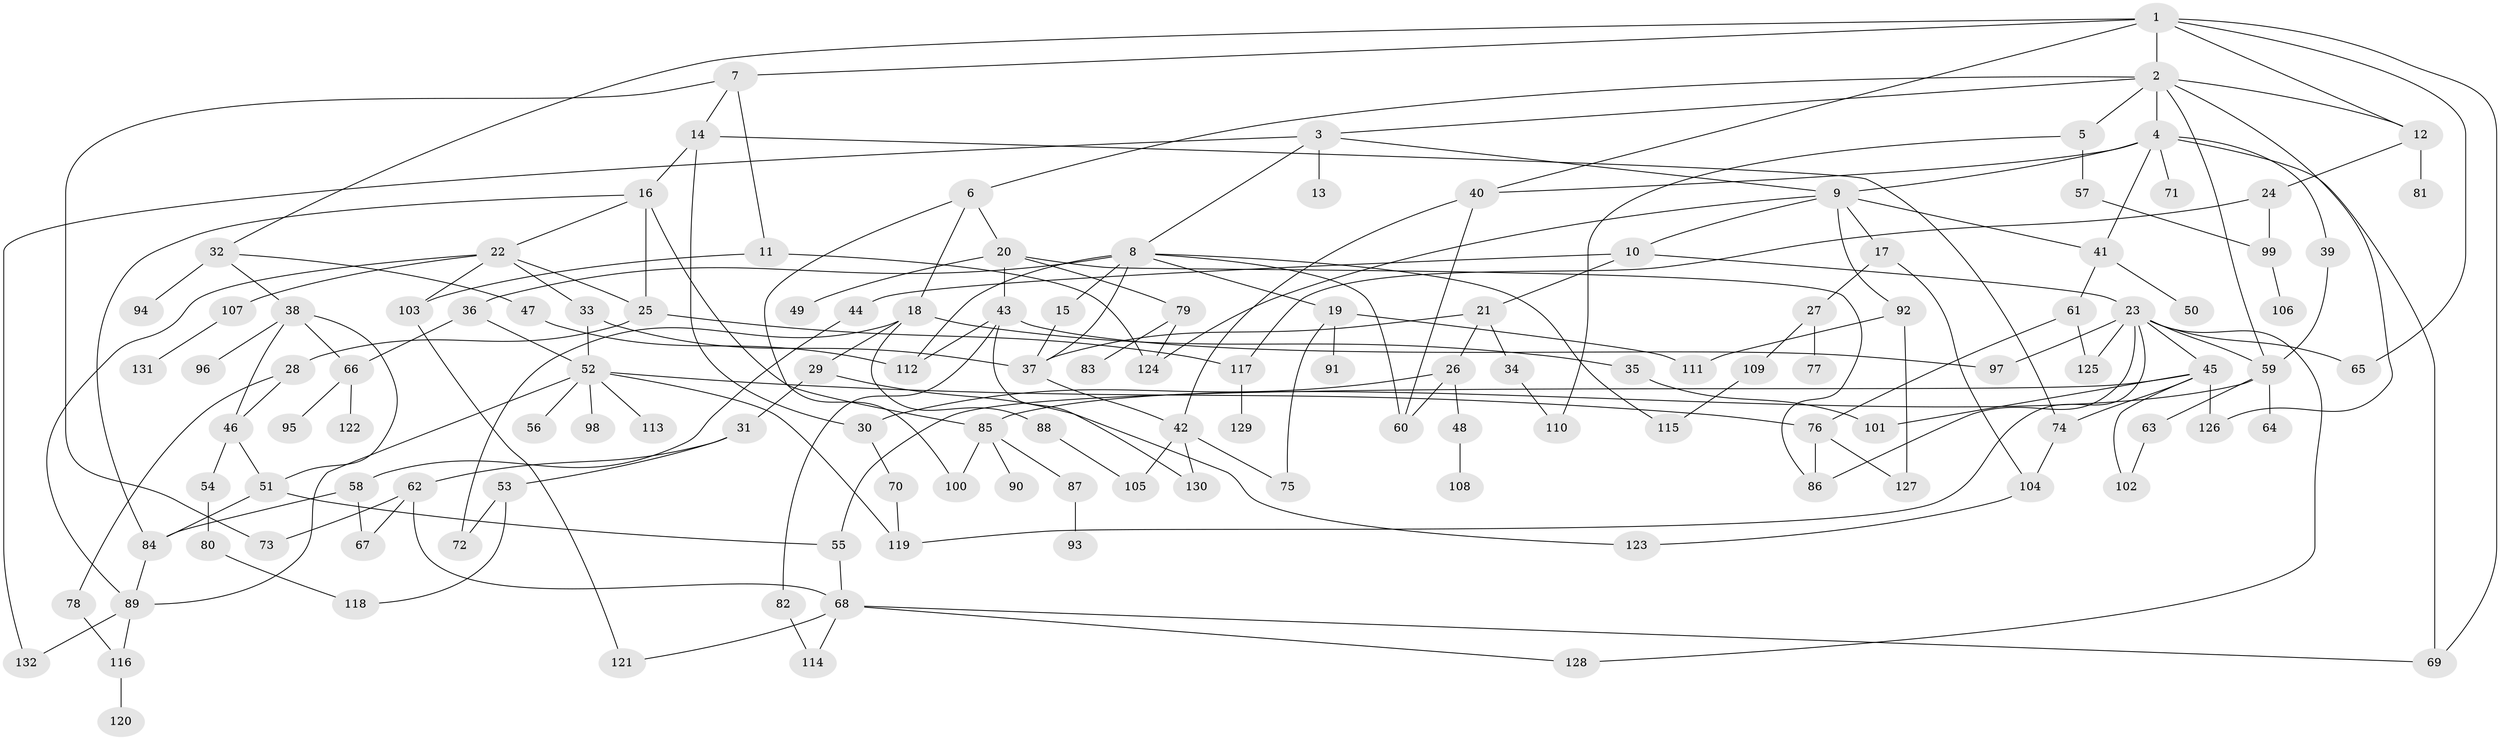 // coarse degree distribution, {14: 0.015151515151515152, 4: 0.10606060606060606, 3: 0.24242424242424243, 7: 0.06060606060606061, 5: 0.10606060606060606, 6: 0.045454545454545456, 1: 0.12121212121212122, 2: 0.22727272727272727, 9: 0.045454545454545456, 8: 0.030303030303030304}
// Generated by graph-tools (version 1.1) at 2025/46/03/06/25 01:46:56]
// undirected, 132 vertices, 196 edges
graph export_dot {
graph [start="1"]
  node [color=gray90,style=filled];
  1;
  2;
  3;
  4;
  5;
  6;
  7;
  8;
  9;
  10;
  11;
  12;
  13;
  14;
  15;
  16;
  17;
  18;
  19;
  20;
  21;
  22;
  23;
  24;
  25;
  26;
  27;
  28;
  29;
  30;
  31;
  32;
  33;
  34;
  35;
  36;
  37;
  38;
  39;
  40;
  41;
  42;
  43;
  44;
  45;
  46;
  47;
  48;
  49;
  50;
  51;
  52;
  53;
  54;
  55;
  56;
  57;
  58;
  59;
  60;
  61;
  62;
  63;
  64;
  65;
  66;
  67;
  68;
  69;
  70;
  71;
  72;
  73;
  74;
  75;
  76;
  77;
  78;
  79;
  80;
  81;
  82;
  83;
  84;
  85;
  86;
  87;
  88;
  89;
  90;
  91;
  92;
  93;
  94;
  95;
  96;
  97;
  98;
  99;
  100;
  101;
  102;
  103;
  104;
  105;
  106;
  107;
  108;
  109;
  110;
  111;
  112;
  113;
  114;
  115;
  116;
  117;
  118;
  119;
  120;
  121;
  122;
  123;
  124;
  125;
  126;
  127;
  128;
  129;
  130;
  131;
  132;
  1 -- 2;
  1 -- 7;
  1 -- 12;
  1 -- 32;
  1 -- 40;
  1 -- 65;
  1 -- 69;
  2 -- 3;
  2 -- 4;
  2 -- 5;
  2 -- 6;
  2 -- 126;
  2 -- 59;
  2 -- 12;
  3 -- 8;
  3 -- 9;
  3 -- 13;
  3 -- 132;
  4 -- 39;
  4 -- 41;
  4 -- 69;
  4 -- 71;
  4 -- 9;
  4 -- 40;
  5 -- 57;
  5 -- 110;
  6 -- 18;
  6 -- 20;
  6 -- 100;
  7 -- 11;
  7 -- 14;
  7 -- 73;
  8 -- 15;
  8 -- 19;
  8 -- 36;
  8 -- 60;
  8 -- 37;
  8 -- 112;
  8 -- 115;
  9 -- 10;
  9 -- 17;
  9 -- 92;
  9 -- 124;
  9 -- 41;
  10 -- 21;
  10 -- 23;
  10 -- 44;
  11 -- 103;
  11 -- 124;
  12 -- 24;
  12 -- 81;
  14 -- 16;
  14 -- 30;
  14 -- 74;
  15 -- 37;
  16 -- 22;
  16 -- 25;
  16 -- 85;
  16 -- 84;
  17 -- 27;
  17 -- 104;
  18 -- 29;
  18 -- 35;
  18 -- 72;
  18 -- 88;
  19 -- 91;
  19 -- 111;
  19 -- 75;
  20 -- 43;
  20 -- 49;
  20 -- 79;
  20 -- 86;
  21 -- 26;
  21 -- 34;
  21 -- 37;
  22 -- 33;
  22 -- 107;
  22 -- 89;
  22 -- 25;
  22 -- 103;
  23 -- 45;
  23 -- 65;
  23 -- 97;
  23 -- 119;
  23 -- 125;
  23 -- 86;
  23 -- 128;
  23 -- 59;
  24 -- 99;
  24 -- 117;
  25 -- 28;
  25 -- 117;
  26 -- 48;
  26 -- 30;
  26 -- 60;
  27 -- 77;
  27 -- 109;
  28 -- 46;
  28 -- 78;
  29 -- 31;
  29 -- 123;
  30 -- 70;
  31 -- 53;
  31 -- 62;
  32 -- 38;
  32 -- 47;
  32 -- 94;
  33 -- 37;
  33 -- 52;
  34 -- 110;
  35 -- 101;
  36 -- 52;
  36 -- 66;
  37 -- 42;
  38 -- 51;
  38 -- 96;
  38 -- 46;
  38 -- 66;
  39 -- 59;
  40 -- 42;
  40 -- 60;
  41 -- 50;
  41 -- 61;
  42 -- 75;
  42 -- 130;
  42 -- 105;
  43 -- 82;
  43 -- 112;
  43 -- 130;
  43 -- 97;
  44 -- 58;
  45 -- 55;
  45 -- 102;
  45 -- 126;
  45 -- 101;
  45 -- 74;
  46 -- 54;
  46 -- 51;
  47 -- 112;
  48 -- 108;
  51 -- 84;
  51 -- 55;
  52 -- 56;
  52 -- 76;
  52 -- 89;
  52 -- 98;
  52 -- 113;
  52 -- 119;
  53 -- 72;
  53 -- 118;
  54 -- 80;
  55 -- 68;
  57 -- 99;
  58 -- 84;
  58 -- 67;
  59 -- 63;
  59 -- 64;
  59 -- 85;
  61 -- 125;
  61 -- 76;
  62 -- 67;
  62 -- 68;
  62 -- 73;
  63 -- 102;
  66 -- 95;
  66 -- 122;
  68 -- 128;
  68 -- 69;
  68 -- 114;
  68 -- 121;
  70 -- 119;
  74 -- 104;
  76 -- 86;
  76 -- 127;
  78 -- 116;
  79 -- 83;
  79 -- 124;
  80 -- 118;
  82 -- 114;
  84 -- 89;
  85 -- 87;
  85 -- 90;
  85 -- 100;
  87 -- 93;
  88 -- 105;
  89 -- 116;
  89 -- 132;
  92 -- 127;
  92 -- 111;
  99 -- 106;
  103 -- 121;
  104 -- 123;
  107 -- 131;
  109 -- 115;
  116 -- 120;
  117 -- 129;
}
